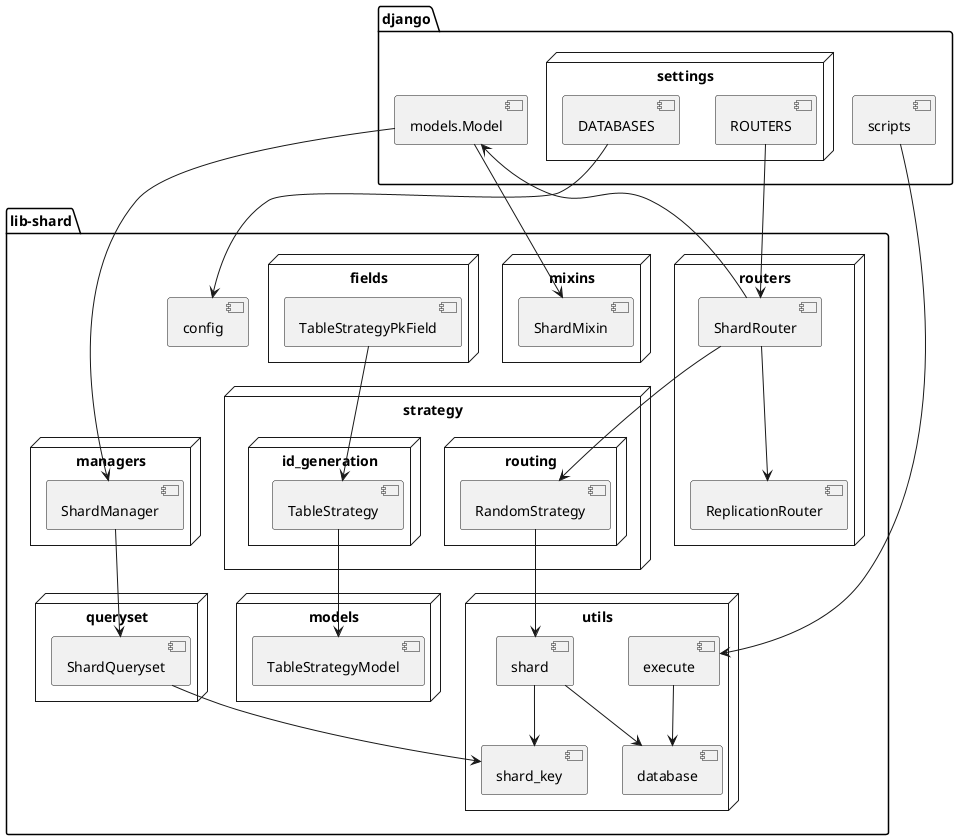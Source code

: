 
@startuml

package django {
    node settings {
        [DATABASES]
        [ROUTERS]
    }
    [models.Model]

    [scripts]
}

package lib-shard {
    [config]

    node utils {
        [execute]
        [database]
        [shard]
        [shard_key]
    }

    node managers {
        [ShardManager]
    }
    node queryset {
        [ShardQueryset]
    }

    node routers {
        [ReplicationRouter]
        [ShardRouter]
    }

    node mixins {
        [ShardMixin]
    }

    node strategy {
        node id_generation {
            [TableStrategy]
        }
        node routing {
            [RandomStrategy]
        }
    }

    node fields {
        [TableStrategyPkField]
    }

    node models {
        [TableStrategyModel]
    }
}

'django 연결
[DATABASES] --> [config]
[ROUTERS] --> [ShardRouter]
[scripts] --> [execute]

[models.Model] --> [ShardMixin]
[models.Model] --> [ShardManager]

'lib
[ShardRouter] --> [ReplicationRouter]
[ShardRouter] --> [RandomStrategy]
[RandomStrategy] --> [shard]
[shard] --> [database]
[shard] --> [shard_key]
[execute] --> [database]

[ShardRouter] --> [models.Model]
[ShardManager] --> [ShardQueryset]
[ShardQueryset] --> [shard_key]

[TableStrategyPkField] --> [TableStrategy]
[TableStrategy] --> [TableStrategyModel]

@enduml
